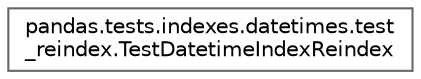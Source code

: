 digraph "Graphical Class Hierarchy"
{
 // LATEX_PDF_SIZE
  bgcolor="transparent";
  edge [fontname=Helvetica,fontsize=10,labelfontname=Helvetica,labelfontsize=10];
  node [fontname=Helvetica,fontsize=10,shape=box,height=0.2,width=0.4];
  rankdir="LR";
  Node0 [id="Node000000",label="pandas.tests.indexes.datetimes.test\l_reindex.TestDatetimeIndexReindex",height=0.2,width=0.4,color="grey40", fillcolor="white", style="filled",URL="$d3/dc7/classpandas_1_1tests_1_1indexes_1_1datetimes_1_1test__reindex_1_1TestDatetimeIndexReindex.html",tooltip=" "];
}
